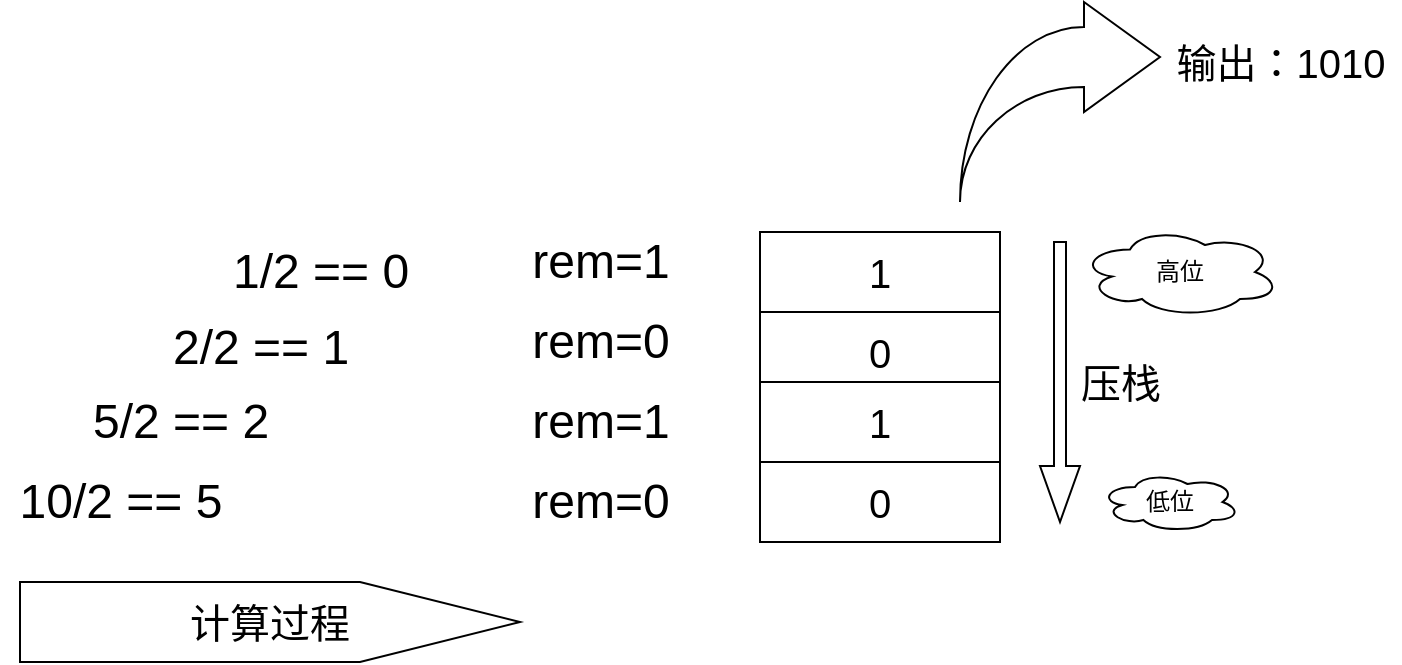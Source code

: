 <mxfile version="14.8.0" type="github">
  <diagram id="N6EXAPugcFNJGryoLqMv" name="Page-1">
    <mxGraphModel dx="780" dy="846" grid="1" gridSize="10" guides="1" tooltips="1" connect="1" arrows="1" fold="1" page="1" pageScale="1" pageWidth="827" pageHeight="1169" math="0" shadow="0">
      <root>
        <mxCell id="0" />
        <mxCell id="1" parent="0" />
        <mxCell id="xK8btJ-nqeLvk-TRccek-5" value="" style="shape=singleArrow;direction=north;whiteSpace=wrap;html=1;rotation=-180;" vertex="1" parent="1">
          <mxGeometry x="570" y="190" width="20" height="140" as="geometry" />
        </mxCell>
        <mxCell id="xK8btJ-nqeLvk-TRccek-11" value="高位" style="ellipse;shape=cloud;whiteSpace=wrap;html=1;" vertex="1" parent="1">
          <mxGeometry x="590" y="182.5" width="100" height="45" as="geometry" />
        </mxCell>
        <mxCell id="xK8btJ-nqeLvk-TRccek-12" value="低位" style="ellipse;shape=cloud;whiteSpace=wrap;html=1;" vertex="1" parent="1">
          <mxGeometry x="600" y="305" width="70" height="30" as="geometry" />
        </mxCell>
        <mxCell id="xK8btJ-nqeLvk-TRccek-23" value="1" style="rounded=0;whiteSpace=wrap;html=1;fontSize=20;" vertex="1" parent="1">
          <mxGeometry x="430" y="185" width="120" height="40" as="geometry" />
        </mxCell>
        <mxCell id="xK8btJ-nqeLvk-TRccek-24" value="0" style="rounded=0;whiteSpace=wrap;html=1;fontSize=20;" vertex="1" parent="1">
          <mxGeometry x="430" y="225" width="120" height="40" as="geometry" />
        </mxCell>
        <mxCell id="xK8btJ-nqeLvk-TRccek-25" value="1" style="rounded=0;whiteSpace=wrap;html=1;fontSize=20;" vertex="1" parent="1">
          <mxGeometry x="430" y="260" width="120" height="40" as="geometry" />
        </mxCell>
        <mxCell id="xK8btJ-nqeLvk-TRccek-26" value="0" style="rounded=0;whiteSpace=wrap;html=1;fontSize=20;" vertex="1" parent="1">
          <mxGeometry x="430" y="300" width="120" height="40" as="geometry" />
        </mxCell>
        <mxCell id="xK8btJ-nqeLvk-TRccek-27" value="10/2 == 5" style="text;html=1;align=center;verticalAlign=middle;resizable=0;points=[];autosize=1;strokeColor=none;fontSize=24;" vertex="1" parent="1">
          <mxGeometry x="50" y="305" width="120" height="30" as="geometry" />
        </mxCell>
        <mxCell id="xK8btJ-nqeLvk-TRccek-29" value="5/2 == 2" style="text;html=1;align=center;verticalAlign=middle;resizable=0;points=[];autosize=1;strokeColor=none;fontSize=24;" vertex="1" parent="1">
          <mxGeometry x="90" y="265" width="100" height="30" as="geometry" />
        </mxCell>
        <mxCell id="xK8btJ-nqeLvk-TRccek-30" value="2/2 == 1" style="text;html=1;align=center;verticalAlign=middle;resizable=0;points=[];autosize=1;strokeColor=none;fontSize=24;" vertex="1" parent="1">
          <mxGeometry x="130" y="227.5" width="100" height="30" as="geometry" />
        </mxCell>
        <mxCell id="xK8btJ-nqeLvk-TRccek-31" value="1/2 == 0" style="text;html=1;align=center;verticalAlign=middle;resizable=0;points=[];autosize=1;strokeColor=none;fontSize=24;" vertex="1" parent="1">
          <mxGeometry x="160" y="190" width="100" height="30" as="geometry" />
        </mxCell>
        <mxCell id="xK8btJ-nqeLvk-TRccek-34" value="rem=1" style="text;html=1;align=center;verticalAlign=middle;resizable=0;points=[];autosize=1;strokeColor=none;fontSize=24;" vertex="1" parent="1">
          <mxGeometry x="310" y="185" width="80" height="30" as="geometry" />
        </mxCell>
        <mxCell id="xK8btJ-nqeLvk-TRccek-35" value="rem=0" style="text;html=1;align=center;verticalAlign=middle;resizable=0;points=[];autosize=1;strokeColor=none;fontSize=24;" vertex="1" parent="1">
          <mxGeometry x="310" y="225" width="80" height="30" as="geometry" />
        </mxCell>
        <mxCell id="xK8btJ-nqeLvk-TRccek-36" value="rem=1" style="text;html=1;align=center;verticalAlign=middle;resizable=0;points=[];autosize=1;strokeColor=none;fontSize=24;" vertex="1" parent="1">
          <mxGeometry x="310" y="265" width="80" height="30" as="geometry" />
        </mxCell>
        <mxCell id="xK8btJ-nqeLvk-TRccek-37" value="rem=0" style="text;html=1;align=center;verticalAlign=middle;resizable=0;points=[];autosize=1;strokeColor=none;fontSize=24;" vertex="1" parent="1">
          <mxGeometry x="310" y="305" width="80" height="30" as="geometry" />
        </mxCell>
        <mxCell id="xK8btJ-nqeLvk-TRccek-40" value="" style="html=1;shadow=0;dashed=0;align=center;verticalAlign=middle;shape=mxgraph.arrows2.jumpInArrow;dy=15;dx=38;arrowHead=55;fontSize=20;" vertex="1" parent="1">
          <mxGeometry x="530" y="70" width="100" height="100" as="geometry" />
        </mxCell>
        <mxCell id="xK8btJ-nqeLvk-TRccek-42" value="输出：1010" style="text;html=1;align=center;verticalAlign=middle;resizable=0;points=[];autosize=1;strokeColor=none;fontSize=20;" vertex="1" parent="1">
          <mxGeometry x="630" y="85" width="120" height="30" as="geometry" />
        </mxCell>
        <mxCell id="xK8btJ-nqeLvk-TRccek-43" value="压栈" style="text;html=1;align=center;verticalAlign=middle;resizable=0;points=[];autosize=1;strokeColor=none;fontSize=20;" vertex="1" parent="1">
          <mxGeometry x="580" y="245" width="60" height="30" as="geometry" />
        </mxCell>
        <mxCell id="xK8btJ-nqeLvk-TRccek-45" value="计算过程" style="shape=singleArrow;whiteSpace=wrap;html=1;fontSize=20;arrowWidth=1;arrowSize=0.32;" vertex="1" parent="1">
          <mxGeometry x="60" y="360" width="250" height="40" as="geometry" />
        </mxCell>
      </root>
    </mxGraphModel>
  </diagram>
</mxfile>
